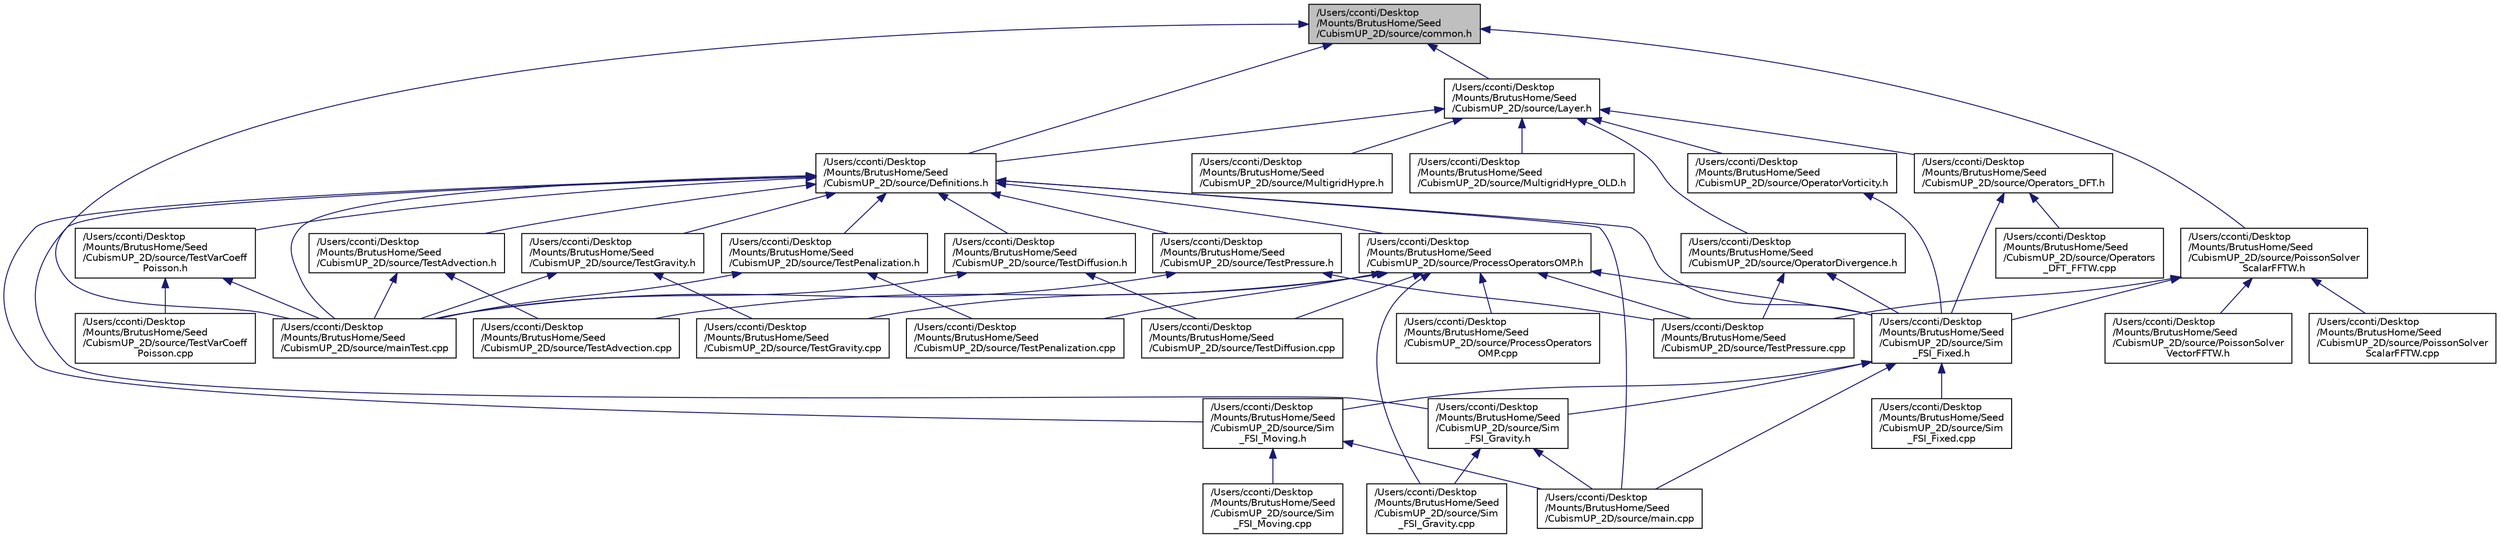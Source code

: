 digraph "/Users/cconti/Desktop/Mounts/BrutusHome/Seed/CubismUP_2D/source/common.h"
{
  edge [fontname="Helvetica",fontsize="10",labelfontname="Helvetica",labelfontsize="10"];
  node [fontname="Helvetica",fontsize="10",shape=record];
  Node1 [label="/Users/cconti/Desktop\l/Mounts/BrutusHome/Seed\l/CubismUP_2D/source/common.h",height=0.2,width=0.4,color="black", fillcolor="grey75", style="filled", fontcolor="black"];
  Node1 -> Node2 [dir="back",color="midnightblue",fontsize="10",style="solid",fontname="Helvetica"];
  Node2 [label="/Users/cconti/Desktop\l/Mounts/BrutusHome/Seed\l/CubismUP_2D/source/Definitions.h",height=0.2,width=0.4,color="black", fillcolor="white", style="filled",URL="$_definitions_8h.html"];
  Node2 -> Node3 [dir="back",color="midnightblue",fontsize="10",style="solid",fontname="Helvetica"];
  Node3 [label="/Users/cconti/Desktop\l/Mounts/BrutusHome/Seed\l/CubismUP_2D/source/main.cpp",height=0.2,width=0.4,color="black", fillcolor="white", style="filled",URL="$main_8cpp.html"];
  Node2 -> Node4 [dir="back",color="midnightblue",fontsize="10",style="solid",fontname="Helvetica"];
  Node4 [label="/Users/cconti/Desktop\l/Mounts/BrutusHome/Seed\l/CubismUP_2D/source/Sim\l_FSI_Fixed.h",height=0.2,width=0.4,color="black", fillcolor="white", style="filled",URL="$_sim___f_s_i___fixed_8h.html"];
  Node4 -> Node3 [dir="back",color="midnightblue",fontsize="10",style="solid",fontname="Helvetica"];
  Node4 -> Node5 [dir="back",color="midnightblue",fontsize="10",style="solid",fontname="Helvetica"];
  Node5 [label="/Users/cconti/Desktop\l/Mounts/BrutusHome/Seed\l/CubismUP_2D/source/Sim\l_FSI_Moving.h",height=0.2,width=0.4,color="black", fillcolor="white", style="filled",URL="$_sim___f_s_i___moving_8h.html"];
  Node5 -> Node3 [dir="back",color="midnightblue",fontsize="10",style="solid",fontname="Helvetica"];
  Node5 -> Node6 [dir="back",color="midnightblue",fontsize="10",style="solid",fontname="Helvetica"];
  Node6 [label="/Users/cconti/Desktop\l/Mounts/BrutusHome/Seed\l/CubismUP_2D/source/Sim\l_FSI_Moving.cpp",height=0.2,width=0.4,color="black", fillcolor="white", style="filled",URL="$_sim___f_s_i___moving_8cpp.html"];
  Node4 -> Node7 [dir="back",color="midnightblue",fontsize="10",style="solid",fontname="Helvetica"];
  Node7 [label="/Users/cconti/Desktop\l/Mounts/BrutusHome/Seed\l/CubismUP_2D/source/Sim\l_FSI_Gravity.h",height=0.2,width=0.4,color="black", fillcolor="white", style="filled",URL="$_sim___f_s_i___gravity_8h.html"];
  Node7 -> Node3 [dir="back",color="midnightblue",fontsize="10",style="solid",fontname="Helvetica"];
  Node7 -> Node8 [dir="back",color="midnightblue",fontsize="10",style="solid",fontname="Helvetica"];
  Node8 [label="/Users/cconti/Desktop\l/Mounts/BrutusHome/Seed\l/CubismUP_2D/source/Sim\l_FSI_Gravity.cpp",height=0.2,width=0.4,color="black", fillcolor="white", style="filled",URL="$_sim___f_s_i___gravity_8cpp.html"];
  Node4 -> Node9 [dir="back",color="midnightblue",fontsize="10",style="solid",fontname="Helvetica"];
  Node9 [label="/Users/cconti/Desktop\l/Mounts/BrutusHome/Seed\l/CubismUP_2D/source/Sim\l_FSI_Fixed.cpp",height=0.2,width=0.4,color="black", fillcolor="white", style="filled",URL="$_sim___f_s_i___fixed_8cpp.html"];
  Node2 -> Node10 [dir="back",color="midnightblue",fontsize="10",style="solid",fontname="Helvetica"];
  Node10 [label="/Users/cconti/Desktop\l/Mounts/BrutusHome/Seed\l/CubismUP_2D/source/ProcessOperatorsOMP.h",height=0.2,width=0.4,color="black", fillcolor="white", style="filled",URL="$_process_operators_o_m_p_8h.html"];
  Node10 -> Node4 [dir="back",color="midnightblue",fontsize="10",style="solid",fontname="Helvetica"];
  Node10 -> Node11 [dir="back",color="midnightblue",fontsize="10",style="solid",fontname="Helvetica"];
  Node11 [label="/Users/cconti/Desktop\l/Mounts/BrutusHome/Seed\l/CubismUP_2D/source/ProcessOperators\lOMP.cpp",height=0.2,width=0.4,color="black", fillcolor="white", style="filled",URL="$_process_operators_o_m_p_8cpp.html"];
  Node10 -> Node8 [dir="back",color="midnightblue",fontsize="10",style="solid",fontname="Helvetica"];
  Node10 -> Node12 [dir="back",color="midnightblue",fontsize="10",style="solid",fontname="Helvetica"];
  Node12 [label="/Users/cconti/Desktop\l/Mounts/BrutusHome/Seed\l/CubismUP_2D/source/TestAdvection.cpp",height=0.2,width=0.4,color="black", fillcolor="white", style="filled",URL="$_test_advection_8cpp.html"];
  Node10 -> Node13 [dir="back",color="midnightblue",fontsize="10",style="solid",fontname="Helvetica"];
  Node13 [label="/Users/cconti/Desktop\l/Mounts/BrutusHome/Seed\l/CubismUP_2D/source/TestDiffusion.cpp",height=0.2,width=0.4,color="black", fillcolor="white", style="filled",URL="$_test_diffusion_8cpp.html"];
  Node10 -> Node14 [dir="back",color="midnightblue",fontsize="10",style="solid",fontname="Helvetica"];
  Node14 [label="/Users/cconti/Desktop\l/Mounts/BrutusHome/Seed\l/CubismUP_2D/source/TestGravity.cpp",height=0.2,width=0.4,color="black", fillcolor="white", style="filled",URL="$_test_gravity_8cpp.html"];
  Node10 -> Node15 [dir="back",color="midnightblue",fontsize="10",style="solid",fontname="Helvetica"];
  Node15 [label="/Users/cconti/Desktop\l/Mounts/BrutusHome/Seed\l/CubismUP_2D/source/TestPenalization.cpp",height=0.2,width=0.4,color="black", fillcolor="white", style="filled",URL="$_test_penalization_8cpp.html"];
  Node10 -> Node16 [dir="back",color="midnightblue",fontsize="10",style="solid",fontname="Helvetica"];
  Node16 [label="/Users/cconti/Desktop\l/Mounts/BrutusHome/Seed\l/CubismUP_2D/source/TestPressure.cpp",height=0.2,width=0.4,color="black", fillcolor="white", style="filled",URL="$_test_pressure_8cpp.html"];
  Node2 -> Node5 [dir="back",color="midnightblue",fontsize="10",style="solid",fontname="Helvetica"];
  Node2 -> Node7 [dir="back",color="midnightblue",fontsize="10",style="solid",fontname="Helvetica"];
  Node2 -> Node17 [dir="back",color="midnightblue",fontsize="10",style="solid",fontname="Helvetica"];
  Node17 [label="/Users/cconti/Desktop\l/Mounts/BrutusHome/Seed\l/CubismUP_2D/source/TestDiffusion.h",height=0.2,width=0.4,color="black", fillcolor="white", style="filled",URL="$_test_diffusion_8h.html"];
  Node17 -> Node18 [dir="back",color="midnightblue",fontsize="10",style="solid",fontname="Helvetica"];
  Node18 [label="/Users/cconti/Desktop\l/Mounts/BrutusHome/Seed\l/CubismUP_2D/source/mainTest.cpp",height=0.2,width=0.4,color="black", fillcolor="white", style="filled",URL="$main_test_8cpp.html"];
  Node17 -> Node13 [dir="back",color="midnightblue",fontsize="10",style="solid",fontname="Helvetica"];
  Node2 -> Node19 [dir="back",color="midnightblue",fontsize="10",style="solid",fontname="Helvetica"];
  Node19 [label="/Users/cconti/Desktop\l/Mounts/BrutusHome/Seed\l/CubismUP_2D/source/TestAdvection.h",height=0.2,width=0.4,color="black", fillcolor="white", style="filled",URL="$_test_advection_8h.html"];
  Node19 -> Node18 [dir="back",color="midnightblue",fontsize="10",style="solid",fontname="Helvetica"];
  Node19 -> Node12 [dir="back",color="midnightblue",fontsize="10",style="solid",fontname="Helvetica"];
  Node2 -> Node20 [dir="back",color="midnightblue",fontsize="10",style="solid",fontname="Helvetica"];
  Node20 [label="/Users/cconti/Desktop\l/Mounts/BrutusHome/Seed\l/CubismUP_2D/source/TestPressure.h",height=0.2,width=0.4,color="black", fillcolor="white", style="filled",URL="$_test_pressure_8h.html"];
  Node20 -> Node18 [dir="back",color="midnightblue",fontsize="10",style="solid",fontname="Helvetica"];
  Node20 -> Node16 [dir="back",color="midnightblue",fontsize="10",style="solid",fontname="Helvetica"];
  Node2 -> Node21 [dir="back",color="midnightblue",fontsize="10",style="solid",fontname="Helvetica"];
  Node21 [label="/Users/cconti/Desktop\l/Mounts/BrutusHome/Seed\l/CubismUP_2D/source/TestVarCoeff\lPoisson.h",height=0.2,width=0.4,color="black", fillcolor="white", style="filled",URL="$_test_var_coeff_poisson_8h.html"];
  Node21 -> Node18 [dir="back",color="midnightblue",fontsize="10",style="solid",fontname="Helvetica"];
  Node21 -> Node22 [dir="back",color="midnightblue",fontsize="10",style="solid",fontname="Helvetica"];
  Node22 [label="/Users/cconti/Desktop\l/Mounts/BrutusHome/Seed\l/CubismUP_2D/source/TestVarCoeff\lPoisson.cpp",height=0.2,width=0.4,color="black", fillcolor="white", style="filled",URL="$_test_var_coeff_poisson_8cpp.html"];
  Node2 -> Node23 [dir="back",color="midnightblue",fontsize="10",style="solid",fontname="Helvetica"];
  Node23 [label="/Users/cconti/Desktop\l/Mounts/BrutusHome/Seed\l/CubismUP_2D/source/TestGravity.h",height=0.2,width=0.4,color="black", fillcolor="white", style="filled",URL="$_test_gravity_8h.html"];
  Node23 -> Node18 [dir="back",color="midnightblue",fontsize="10",style="solid",fontname="Helvetica"];
  Node23 -> Node14 [dir="back",color="midnightblue",fontsize="10",style="solid",fontname="Helvetica"];
  Node2 -> Node24 [dir="back",color="midnightblue",fontsize="10",style="solid",fontname="Helvetica"];
  Node24 [label="/Users/cconti/Desktop\l/Mounts/BrutusHome/Seed\l/CubismUP_2D/source/TestPenalization.h",height=0.2,width=0.4,color="black", fillcolor="white", style="filled",URL="$_test_penalization_8h.html"];
  Node24 -> Node18 [dir="back",color="midnightblue",fontsize="10",style="solid",fontname="Helvetica"];
  Node24 -> Node15 [dir="back",color="midnightblue",fontsize="10",style="solid",fontname="Helvetica"];
  Node2 -> Node18 [dir="back",color="midnightblue",fontsize="10",style="solid",fontname="Helvetica"];
  Node1 -> Node25 [dir="back",color="midnightblue",fontsize="10",style="solid",fontname="Helvetica"];
  Node25 [label="/Users/cconti/Desktop\l/Mounts/BrutusHome/Seed\l/CubismUP_2D/source/Layer.h",height=0.2,width=0.4,color="black", fillcolor="white", style="filled",URL="$_layer_8h.html"];
  Node25 -> Node2 [dir="back",color="midnightblue",fontsize="10",style="solid",fontname="Helvetica"];
  Node25 -> Node26 [dir="back",color="midnightblue",fontsize="10",style="solid",fontname="Helvetica"];
  Node26 [label="/Users/cconti/Desktop\l/Mounts/BrutusHome/Seed\l/CubismUP_2D/source/OperatorDivergence.h",height=0.2,width=0.4,color="black", fillcolor="white", style="filled",URL="$_operator_divergence_8h.html"];
  Node26 -> Node4 [dir="back",color="midnightblue",fontsize="10",style="solid",fontname="Helvetica"];
  Node26 -> Node16 [dir="back",color="midnightblue",fontsize="10",style="solid",fontname="Helvetica"];
  Node25 -> Node27 [dir="back",color="midnightblue",fontsize="10",style="solid",fontname="Helvetica"];
  Node27 [label="/Users/cconti/Desktop\l/Mounts/BrutusHome/Seed\l/CubismUP_2D/source/OperatorVorticity.h",height=0.2,width=0.4,color="black", fillcolor="white", style="filled",URL="$_operator_vorticity_8h.html"];
  Node27 -> Node4 [dir="back",color="midnightblue",fontsize="10",style="solid",fontname="Helvetica"];
  Node25 -> Node28 [dir="back",color="midnightblue",fontsize="10",style="solid",fontname="Helvetica"];
  Node28 [label="/Users/cconti/Desktop\l/Mounts/BrutusHome/Seed\l/CubismUP_2D/source/Operators_DFT.h",height=0.2,width=0.4,color="black", fillcolor="white", style="filled",URL="$_operators___d_f_t_8h.html"];
  Node28 -> Node4 [dir="back",color="midnightblue",fontsize="10",style="solid",fontname="Helvetica"];
  Node28 -> Node29 [dir="back",color="midnightblue",fontsize="10",style="solid",fontname="Helvetica"];
  Node29 [label="/Users/cconti/Desktop\l/Mounts/BrutusHome/Seed\l/CubismUP_2D/source/Operators\l_DFT_FFTW.cpp",height=0.2,width=0.4,color="black", fillcolor="white", style="filled",URL="$_operators___d_f_t___f_f_t_w_8cpp.html"];
  Node25 -> Node30 [dir="back",color="midnightblue",fontsize="10",style="solid",fontname="Helvetica"];
  Node30 [label="/Users/cconti/Desktop\l/Mounts/BrutusHome/Seed\l/CubismUP_2D/source/MultigridHypre.h",height=0.2,width=0.4,color="black", fillcolor="white", style="filled",URL="$_multigrid_hypre_8h.html"];
  Node25 -> Node31 [dir="back",color="midnightblue",fontsize="10",style="solid",fontname="Helvetica"];
  Node31 [label="/Users/cconti/Desktop\l/Mounts/BrutusHome/Seed\l/CubismUP_2D/source/MultigridHypre_OLD.h",height=0.2,width=0.4,color="black", fillcolor="white", style="filled",URL="$_multigrid_hypre___o_l_d_8h.html"];
  Node1 -> Node32 [dir="back",color="midnightblue",fontsize="10",style="solid",fontname="Helvetica"];
  Node32 [label="/Users/cconti/Desktop\l/Mounts/BrutusHome/Seed\l/CubismUP_2D/source/PoissonSolver\lScalarFFTW.h",height=0.2,width=0.4,color="black", fillcolor="white", style="filled",URL="$_poisson_solver_scalar_f_f_t_w_8h.html"];
  Node32 -> Node4 [dir="back",color="midnightblue",fontsize="10",style="solid",fontname="Helvetica"];
  Node32 -> Node33 [dir="back",color="midnightblue",fontsize="10",style="solid",fontname="Helvetica"];
  Node33 [label="/Users/cconti/Desktop\l/Mounts/BrutusHome/Seed\l/CubismUP_2D/source/PoissonSolver\lScalarFFTW.cpp",height=0.2,width=0.4,color="black", fillcolor="white", style="filled",URL="$_poisson_solver_scalar_f_f_t_w_8cpp.html"];
  Node32 -> Node34 [dir="back",color="midnightblue",fontsize="10",style="solid",fontname="Helvetica"];
  Node34 [label="/Users/cconti/Desktop\l/Mounts/BrutusHome/Seed\l/CubismUP_2D/source/PoissonSolver\lVectorFFTW.h",height=0.2,width=0.4,color="black", fillcolor="white", style="filled",URL="$_poisson_solver_vector_f_f_t_w_8h.html"];
  Node32 -> Node16 [dir="back",color="midnightblue",fontsize="10",style="solid",fontname="Helvetica"];
  Node1 -> Node18 [dir="back",color="midnightblue",fontsize="10",style="solid",fontname="Helvetica"];
}
